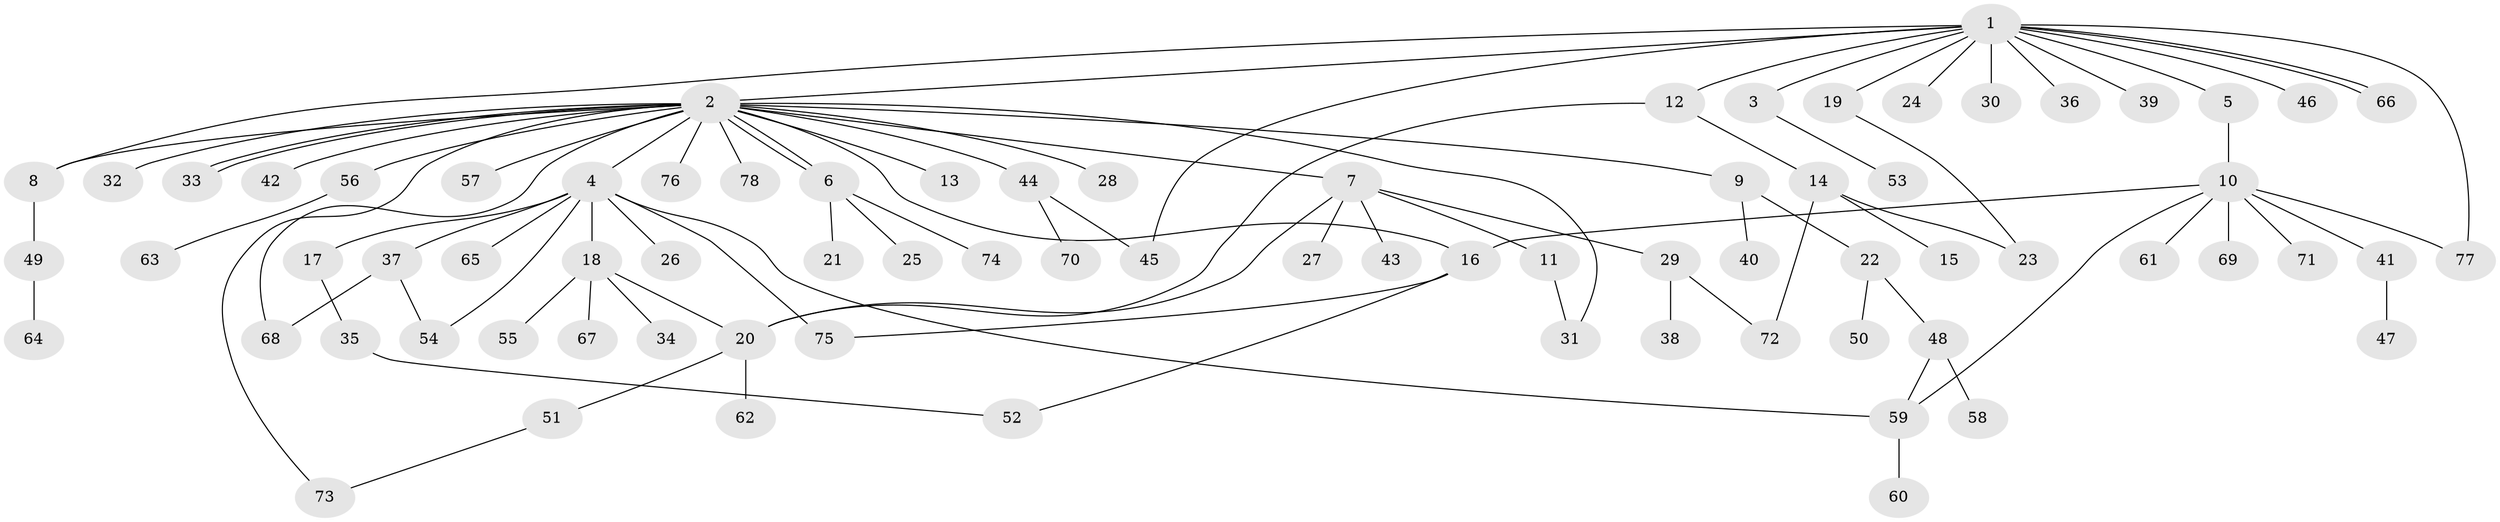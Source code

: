 // Generated by graph-tools (version 1.1) at 2025/01/03/09/25 03:01:55]
// undirected, 78 vertices, 96 edges
graph export_dot {
graph [start="1"]
  node [color=gray90,style=filled];
  1;
  2;
  3;
  4;
  5;
  6;
  7;
  8;
  9;
  10;
  11;
  12;
  13;
  14;
  15;
  16;
  17;
  18;
  19;
  20;
  21;
  22;
  23;
  24;
  25;
  26;
  27;
  28;
  29;
  30;
  31;
  32;
  33;
  34;
  35;
  36;
  37;
  38;
  39;
  40;
  41;
  42;
  43;
  44;
  45;
  46;
  47;
  48;
  49;
  50;
  51;
  52;
  53;
  54;
  55;
  56;
  57;
  58;
  59;
  60;
  61;
  62;
  63;
  64;
  65;
  66;
  67;
  68;
  69;
  70;
  71;
  72;
  73;
  74;
  75;
  76;
  77;
  78;
  1 -- 2;
  1 -- 3;
  1 -- 5;
  1 -- 8;
  1 -- 12;
  1 -- 19;
  1 -- 24;
  1 -- 30;
  1 -- 36;
  1 -- 39;
  1 -- 45;
  1 -- 46;
  1 -- 66;
  1 -- 66;
  1 -- 77;
  2 -- 4;
  2 -- 6;
  2 -- 6;
  2 -- 7;
  2 -- 8;
  2 -- 9;
  2 -- 13;
  2 -- 16;
  2 -- 28;
  2 -- 31;
  2 -- 32;
  2 -- 33;
  2 -- 33;
  2 -- 42;
  2 -- 44;
  2 -- 56;
  2 -- 57;
  2 -- 68;
  2 -- 73;
  2 -- 76;
  2 -- 78;
  3 -- 53;
  4 -- 17;
  4 -- 18;
  4 -- 26;
  4 -- 37;
  4 -- 54;
  4 -- 59;
  4 -- 65;
  4 -- 75;
  5 -- 10;
  6 -- 21;
  6 -- 25;
  6 -- 74;
  7 -- 11;
  7 -- 20;
  7 -- 27;
  7 -- 29;
  7 -- 43;
  8 -- 49;
  9 -- 22;
  9 -- 40;
  10 -- 16;
  10 -- 41;
  10 -- 59;
  10 -- 61;
  10 -- 69;
  10 -- 71;
  10 -- 77;
  11 -- 31;
  12 -- 14;
  12 -- 20;
  14 -- 15;
  14 -- 23;
  14 -- 72;
  16 -- 52;
  16 -- 75;
  17 -- 35;
  18 -- 20;
  18 -- 34;
  18 -- 55;
  18 -- 67;
  19 -- 23;
  20 -- 51;
  20 -- 62;
  22 -- 48;
  22 -- 50;
  29 -- 38;
  29 -- 72;
  35 -- 52;
  37 -- 54;
  37 -- 68;
  41 -- 47;
  44 -- 45;
  44 -- 70;
  48 -- 58;
  48 -- 59;
  49 -- 64;
  51 -- 73;
  56 -- 63;
  59 -- 60;
}
